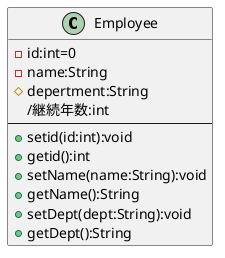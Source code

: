 @startuml
' class A<<ステレオタイプ>>{}
' class B{
    ' - 属性1:int
    ' - 属性2:String
' }
' class C{
    ' ---
    ' + 操作1():void
    ' + 操作2():String
' }
' class D{
    ' 
' }
class Employee{
    -id:int=0
    -name:String
    #depertment:String
    /継続年数:int
    ---
    +setid(id:int):void
    +getid():int
    +setName(name:String):void
    +getName():String
    +setDept(dept:String):void
    +getDept():String
}
@enduml